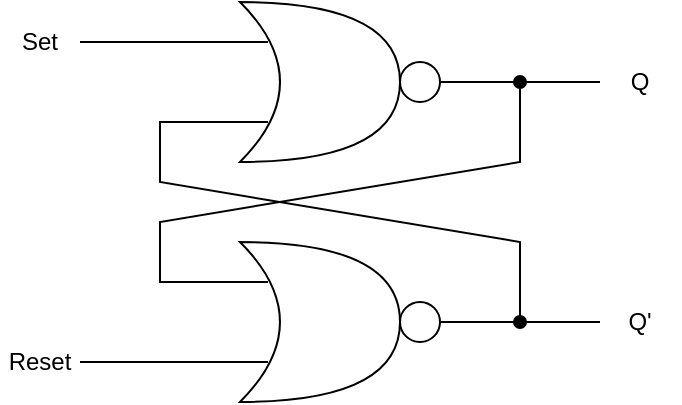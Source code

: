 <mxfile version="21.5.2" type="device">
  <diagram name="Page-1" id="m9l8t-eniHxgUiYMr4wZ">
    <mxGraphModel dx="1434" dy="753" grid="1" gridSize="10" guides="1" tooltips="1" connect="1" arrows="1" fold="1" page="1" pageScale="1" pageWidth="850" pageHeight="1100" math="0" shadow="0">
      <root>
        <mxCell id="0" />
        <mxCell id="1" parent="0" />
        <mxCell id="tOSlPtKA4pIelUJPEbYe-1" value="" style="shape=xor;whiteSpace=wrap;html=1;" parent="1" vertex="1">
          <mxGeometry x="400" y="240" width="80" height="80" as="geometry" />
        </mxCell>
        <mxCell id="tOSlPtKA4pIelUJPEbYe-2" value="" style="shape=xor;whiteSpace=wrap;html=1;" parent="1" vertex="1">
          <mxGeometry x="400" y="360" width="80" height="80" as="geometry" />
        </mxCell>
        <mxCell id="tOSlPtKA4pIelUJPEbYe-3" value="" style="ellipse;whiteSpace=wrap;html=1;aspect=fixed;" parent="1" vertex="1">
          <mxGeometry x="480" y="270" width="20" height="20" as="geometry" />
        </mxCell>
        <mxCell id="tOSlPtKA4pIelUJPEbYe-4" value="" style="ellipse;whiteSpace=wrap;html=1;aspect=fixed;" parent="1" vertex="1">
          <mxGeometry x="480" y="390" width="20" height="20" as="geometry" />
        </mxCell>
        <mxCell id="tOSlPtKA4pIelUJPEbYe-5" value="" style="endArrow=none;html=1;rounded=0;entryX=0.175;entryY=0.25;entryDx=0;entryDy=0;entryPerimeter=0;" parent="1" target="tOSlPtKA4pIelUJPEbYe-1" edge="1">
          <mxGeometry width="50" height="50" relative="1" as="geometry">
            <mxPoint x="320" y="260" as="sourcePoint" />
            <mxPoint x="450" y="370" as="targetPoint" />
          </mxGeometry>
        </mxCell>
        <mxCell id="tOSlPtKA4pIelUJPEbYe-6" value="" style="endArrow=none;html=1;rounded=0;entryX=0.175;entryY=0.25;entryDx=0;entryDy=0;entryPerimeter=0;" parent="1" edge="1">
          <mxGeometry width="50" height="50" relative="1" as="geometry">
            <mxPoint x="320" y="420" as="sourcePoint" />
            <mxPoint x="414" y="420" as="targetPoint" />
          </mxGeometry>
        </mxCell>
        <mxCell id="tOSlPtKA4pIelUJPEbYe-7" value="" style="endArrow=none;html=1;rounded=0;exitX=0.175;exitY=0.25;exitDx=0;exitDy=0;exitPerimeter=0;entryX=1;entryY=0.5;entryDx=0;entryDy=0;" parent="1" source="tOSlPtKA4pIelUJPEbYe-2" target="tOSlPtKA4pIelUJPEbYe-3" edge="1">
          <mxGeometry width="50" height="50" relative="1" as="geometry">
            <mxPoint x="400" y="420" as="sourcePoint" />
            <mxPoint x="510" y="290" as="targetPoint" />
            <Array as="points">
              <mxPoint x="360" y="380" />
              <mxPoint x="360" y="350" />
              <mxPoint x="540" y="320" />
              <mxPoint x="540" y="280" />
            </Array>
          </mxGeometry>
        </mxCell>
        <mxCell id="tOSlPtKA4pIelUJPEbYe-8" value="" style="endArrow=none;html=1;rounded=0;exitX=1;exitY=0.5;exitDx=0;exitDy=0;entryX=0.175;entryY=0.75;entryDx=0;entryDy=0;entryPerimeter=0;" parent="1" source="tOSlPtKA4pIelUJPEbYe-4" target="tOSlPtKA4pIelUJPEbYe-1" edge="1">
          <mxGeometry width="50" height="50" relative="1" as="geometry">
            <mxPoint x="400" y="420" as="sourcePoint" />
            <mxPoint x="450" y="370" as="targetPoint" />
            <Array as="points">
              <mxPoint x="540" y="400" />
              <mxPoint x="540" y="360" />
              <mxPoint x="360" y="330" />
              <mxPoint x="360" y="300" />
            </Array>
          </mxGeometry>
        </mxCell>
        <mxCell id="tOSlPtKA4pIelUJPEbYe-9" value="" style="endArrow=none;html=1;rounded=0;startArrow=oval;startFill=1;" parent="1" edge="1">
          <mxGeometry width="50" height="50" relative="1" as="geometry">
            <mxPoint x="540" y="280" as="sourcePoint" />
            <mxPoint x="580" y="280" as="targetPoint" />
          </mxGeometry>
        </mxCell>
        <mxCell id="tOSlPtKA4pIelUJPEbYe-11" value="" style="endArrow=none;html=1;rounded=0;startArrow=oval;startFill=1;" parent="1" edge="1">
          <mxGeometry width="50" height="50" relative="1" as="geometry">
            <mxPoint x="540" y="400" as="sourcePoint" />
            <mxPoint x="580" y="400" as="targetPoint" />
          </mxGeometry>
        </mxCell>
        <mxCell id="tOSlPtKA4pIelUJPEbYe-12" value="Set" style="text;html=1;strokeColor=none;fillColor=none;align=center;verticalAlign=middle;whiteSpace=wrap;rounded=0;" parent="1" vertex="1">
          <mxGeometry x="280" y="240" width="40" height="40" as="geometry" />
        </mxCell>
        <mxCell id="tOSlPtKA4pIelUJPEbYe-13" value="Reset" style="text;html=1;strokeColor=none;fillColor=none;align=center;verticalAlign=middle;whiteSpace=wrap;rounded=0;" parent="1" vertex="1">
          <mxGeometry x="280" y="400" width="40" height="40" as="geometry" />
        </mxCell>
        <mxCell id="tOSlPtKA4pIelUJPEbYe-14" value="Q" style="text;html=1;strokeColor=none;fillColor=none;align=center;verticalAlign=middle;whiteSpace=wrap;rounded=0;" parent="1" vertex="1">
          <mxGeometry x="580" y="260" width="40" height="40" as="geometry" />
        </mxCell>
        <mxCell id="tOSlPtKA4pIelUJPEbYe-15" value="Q&#39;" style="text;html=1;strokeColor=none;fillColor=none;align=center;verticalAlign=middle;whiteSpace=wrap;rounded=0;" parent="1" vertex="1">
          <mxGeometry x="580" y="380" width="40" height="40" as="geometry" />
        </mxCell>
      </root>
    </mxGraphModel>
  </diagram>
</mxfile>
